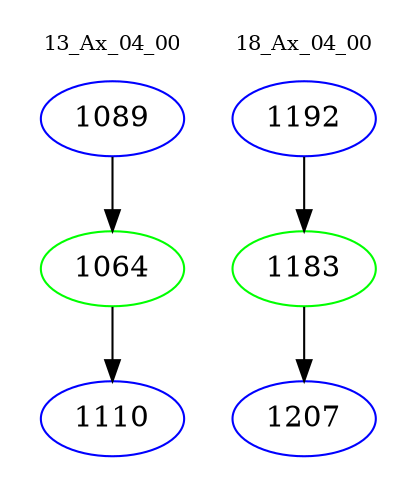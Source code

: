 digraph{
subgraph cluster_0 {
color = white
label = "13_Ax_04_00";
fontsize=10;
T0_1089 [label="1089", color="blue"]
T0_1089 -> T0_1064 [color="black"]
T0_1064 [label="1064", color="green"]
T0_1064 -> T0_1110 [color="black"]
T0_1110 [label="1110", color="blue"]
}
subgraph cluster_1 {
color = white
label = "18_Ax_04_00";
fontsize=10;
T1_1192 [label="1192", color="blue"]
T1_1192 -> T1_1183 [color="black"]
T1_1183 [label="1183", color="green"]
T1_1183 -> T1_1207 [color="black"]
T1_1207 [label="1207", color="blue"]
}
}
